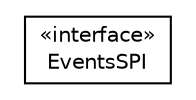#!/usr/local/bin/dot
#
# Class diagram 
# Generated by UMLGraph version R5_6-24-gf6e263 (http://www.umlgraph.org/)
#

digraph G {
	edge [fontname="Helvetica",fontsize=10,labelfontname="Helvetica",labelfontsize=10];
	node [fontname="Helvetica",fontsize=10,shape=plaintext];
	nodesep=0.25;
	ranksep=0.5;
	// io.werval.spi.events.EventsSPI
	c3779 [label=<<table title="io.werval.spi.events.EventsSPI" border="0" cellborder="1" cellspacing="0" cellpadding="2" port="p" href="./EventsSPI.html">
		<tr><td><table border="0" cellspacing="0" cellpadding="1">
<tr><td align="center" balign="center"> &#171;interface&#187; </td></tr>
<tr><td align="center" balign="center"> EventsSPI </td></tr>
		</table></td></tr>
		</table>>, URL="./EventsSPI.html", fontname="Helvetica", fontcolor="black", fontsize=10.0];
}

